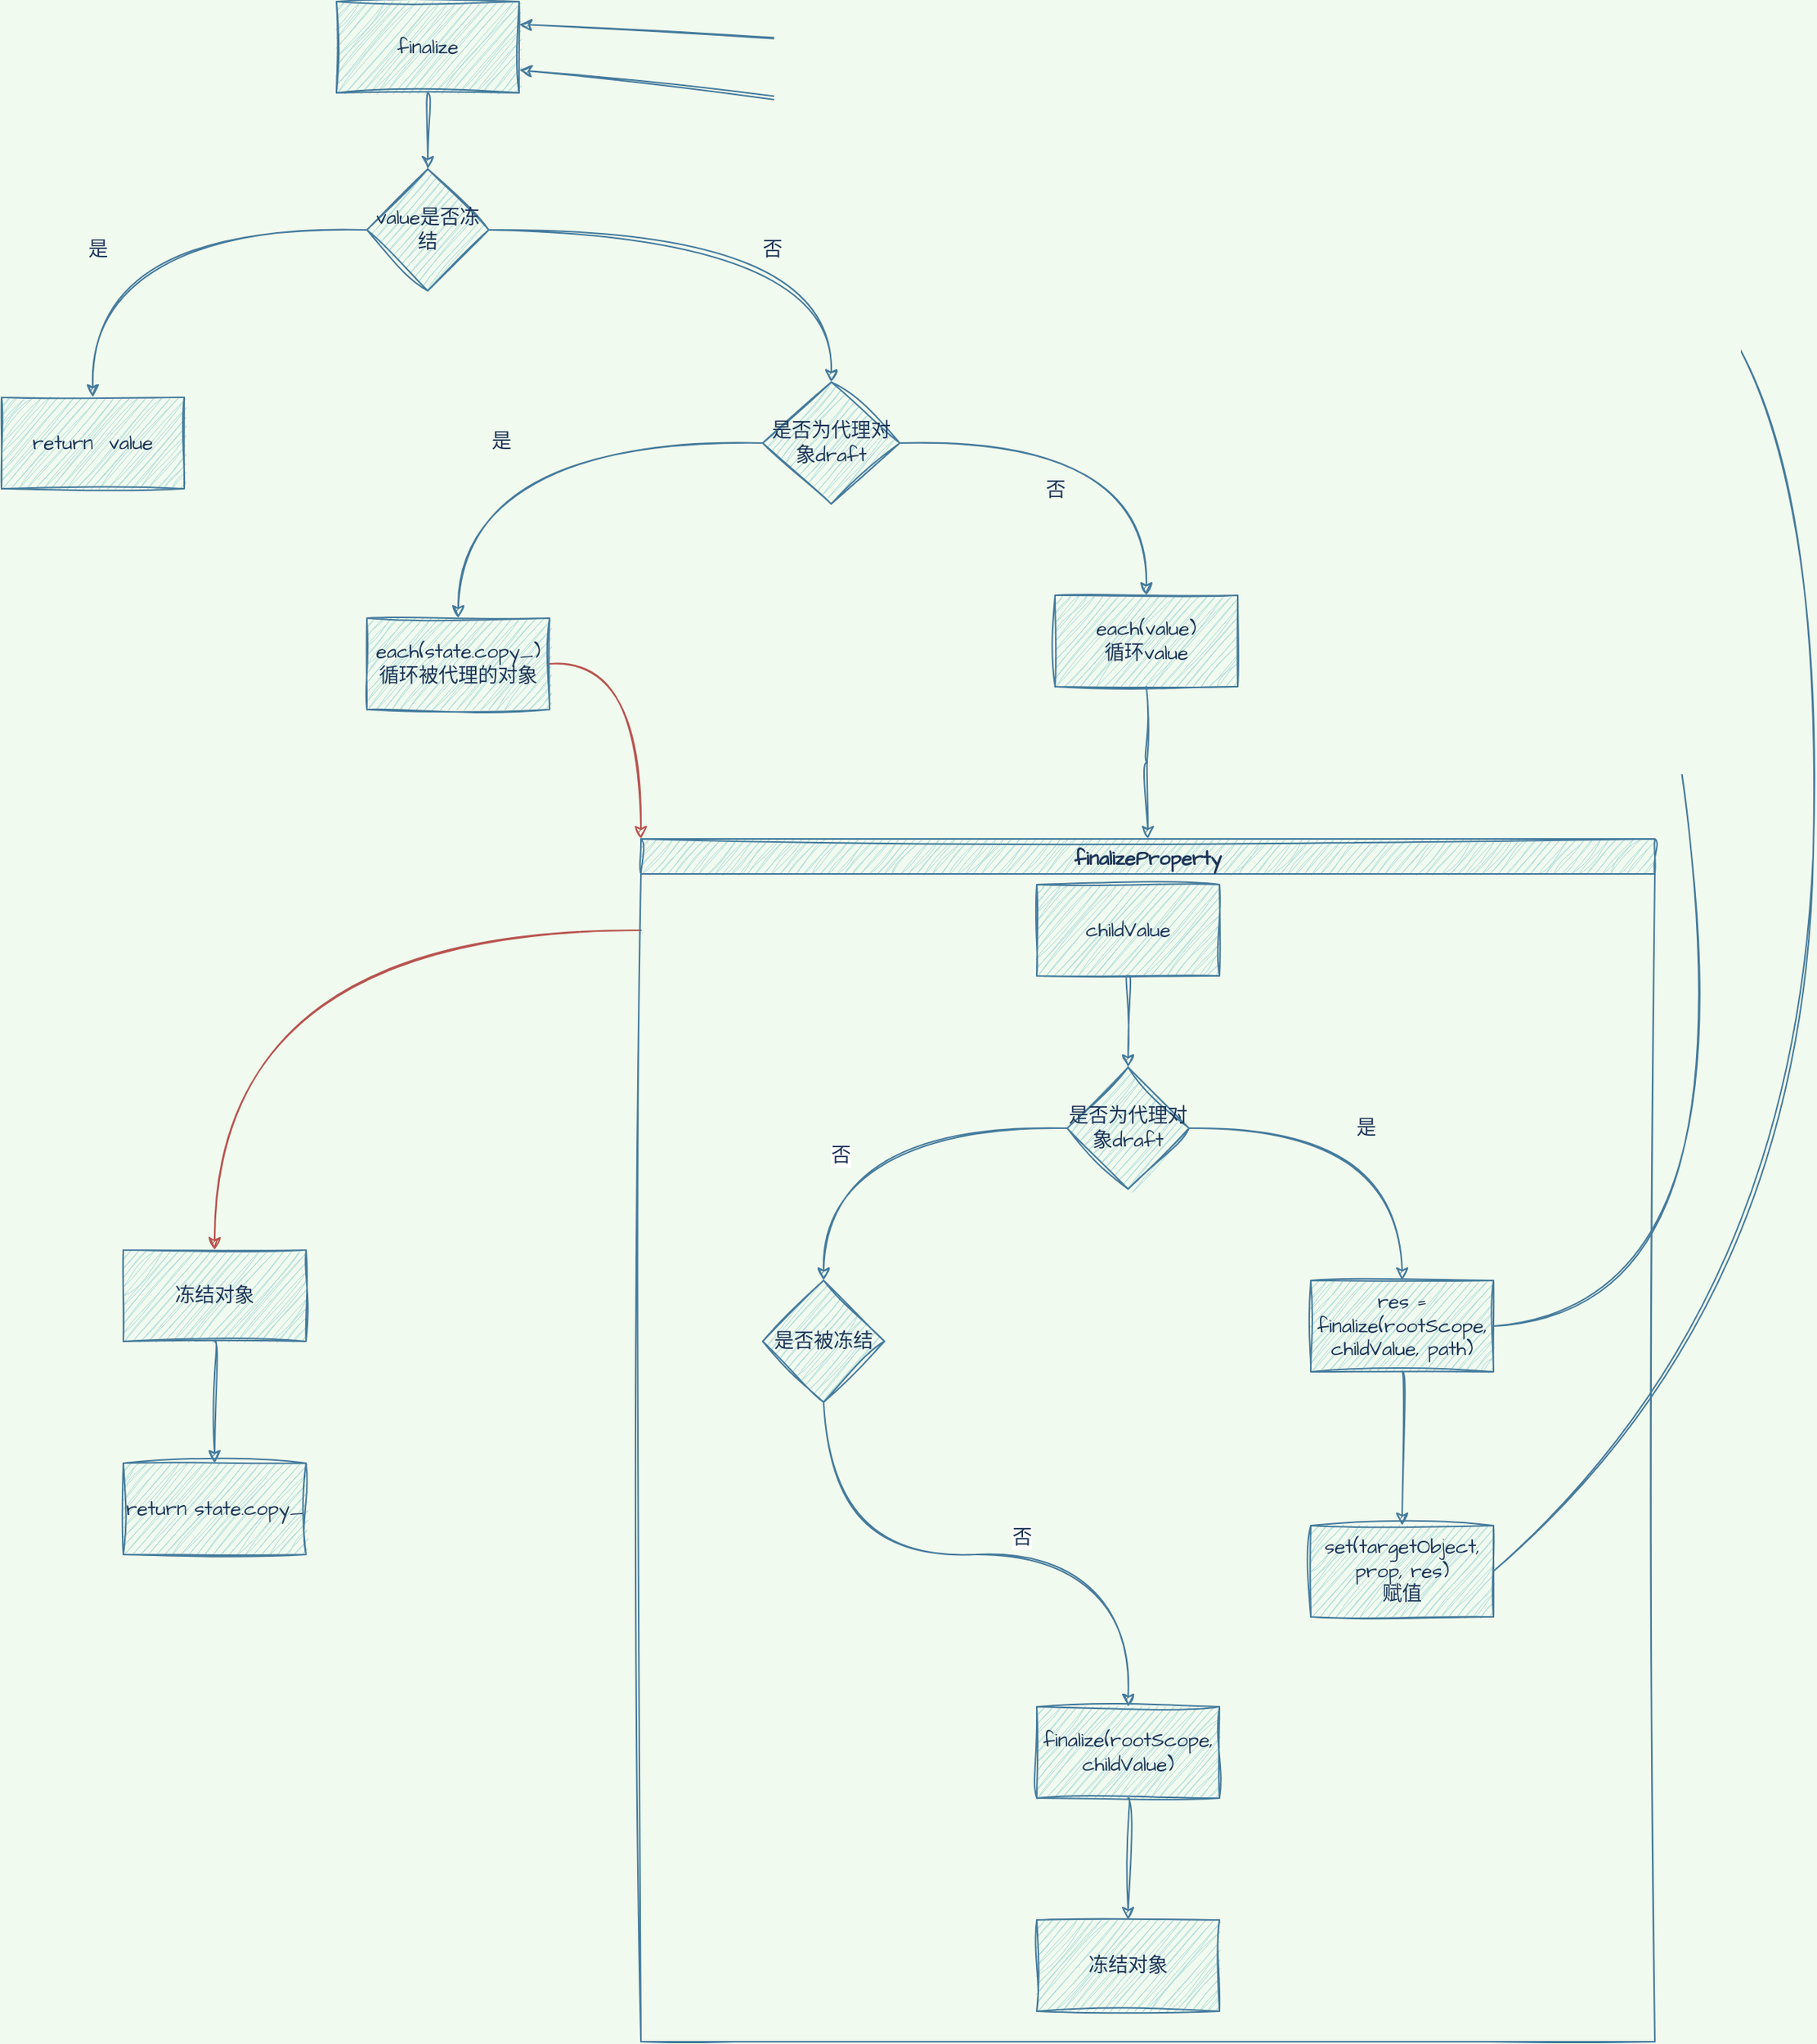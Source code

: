<mxfile version="20.5.1" type="github">
  <diagram id="tn5BtrbcUPYBZDwmzHtb" name="Page-1">
    <mxGraphModel dx="788" dy="512" grid="1" gridSize="10" guides="1" tooltips="1" connect="1" arrows="1" fold="1" page="1" pageScale="1" pageWidth="827" pageHeight="1169" background="#F1FAEE" math="0" shadow="0">
      <root>
        <mxCell id="0" />
        <mxCell id="1" parent="0" />
        <mxCell id="A6OqhsEnk8AN7s7ApDAd-72" style="edgeStyle=orthogonalEdgeStyle;curved=1;rounded=0;sketch=1;hachureGap=4;jiggle=2;orthogonalLoop=1;jettySize=auto;html=1;entryX=0.5;entryY=0;entryDx=0;entryDy=0;strokeColor=#457B9D;fontFamily=Architects Daughter;fontSource=https%3A%2F%2Ffonts.googleapis.com%2Fcss%3Ffamily%3DArchitects%2BDaughter;fontSize=13;fontColor=#1D3557;fillColor=#A8DADC;" edge="1" parent="1" source="fo0CFtsgjaufAC1H0Sp7-1" target="fo0CFtsgjaufAC1H0Sp7-3">
          <mxGeometry relative="1" as="geometry" />
        </mxCell>
        <mxCell id="fo0CFtsgjaufAC1H0Sp7-1" value="finalize" style="rounded=0;whiteSpace=wrap;html=1;hachureGap=4;jiggle=2;fontFamily=Architects Daughter;fontSource=https%3A%2F%2Ffonts.googleapis.com%2Fcss%3Ffamily%3DArchitects%2BDaughter;fontSize=13;sketch=1;fillColor=#A8DADC;strokeColor=#457B9D;fontColor=#1D3557;" parent="1" vertex="1">
          <mxGeometry x="320" y="120" width="120" height="60" as="geometry" />
        </mxCell>
        <mxCell id="fo0CFtsgjaufAC1H0Sp7-5" value="" style="edgeStyle=orthogonalEdgeStyle;rounded=0;hachureGap=4;jiggle=2;orthogonalLoop=1;jettySize=auto;html=1;strokeColor=#457B9D;fontFamily=Architects Daughter;fontSource=https%3A%2F%2Ffonts.googleapis.com%2Fcss%3Ffamily%3DArchitects%2BDaughter;fontSize=13;fontColor=#1D3557;fillColor=#A8DADC;sketch=1;labelBackgroundColor=#F1FAEE;entryX=0.5;entryY=0;entryDx=0;entryDy=0;curved=1;" parent="1" source="fo0CFtsgjaufAC1H0Sp7-3" target="fo0CFtsgjaufAC1H0Sp7-12" edge="1">
          <mxGeometry relative="1" as="geometry">
            <mxPoint x="490" y="360" as="targetPoint" />
          </mxGeometry>
        </mxCell>
        <mxCell id="fo0CFtsgjaufAC1H0Sp7-10" value="否" style="edgeLabel;html=1;align=center;verticalAlign=middle;resizable=0;points=[];fontSize=13;fontFamily=Architects Daughter;labelBackgroundColor=#F1FAEE;fontColor=#1D3557;sketch=1;" parent="fo0CFtsgjaufAC1H0Sp7-5" vertex="1" connectable="0">
          <mxGeometry x="0.143" y="-13" relative="1" as="geometry">
            <mxPoint as="offset" />
          </mxGeometry>
        </mxCell>
        <mxCell id="fo0CFtsgjaufAC1H0Sp7-7" value="" style="edgeStyle=orthogonalEdgeStyle;rounded=0;hachureGap=4;jiggle=2;orthogonalLoop=1;jettySize=auto;html=1;strokeColor=#457B9D;fontFamily=Architects Daughter;fontSource=https%3A%2F%2Ffonts.googleapis.com%2Fcss%3Ffamily%3DArchitects%2BDaughter;fontSize=13;fontColor=#1D3557;fillColor=#A8DADC;sketch=1;labelBackgroundColor=#F1FAEE;curved=1;" parent="1" source="fo0CFtsgjaufAC1H0Sp7-3" target="fo0CFtsgjaufAC1H0Sp7-6" edge="1">
          <mxGeometry relative="1" as="geometry" />
        </mxCell>
        <mxCell id="fo0CFtsgjaufAC1H0Sp7-8" value="是" style="edgeLabel;html=1;align=center;verticalAlign=middle;resizable=0;points=[];fontSize=13;fontFamily=Architects Daughter;labelBackgroundColor=#F1FAEE;fontColor=#1D3557;sketch=1;" parent="fo0CFtsgjaufAC1H0Sp7-7" vertex="1" connectable="0">
          <mxGeometry x="0.221" y="13" relative="1" as="geometry">
            <mxPoint as="offset" />
          </mxGeometry>
        </mxCell>
        <mxCell id="fo0CFtsgjaufAC1H0Sp7-3" value="value是否冻结" style="rhombus;whiteSpace=wrap;html=1;hachureGap=4;jiggle=2;strokeColor=#457B9D;fontFamily=Architects Daughter;fontSource=https%3A%2F%2Ffonts.googleapis.com%2Fcss%3Ffamily%3DArchitects%2BDaughter;fontSize=13;fontColor=#1D3557;fillColor=#A8DADC;rounded=0;sketch=1;" parent="1" vertex="1">
          <mxGeometry x="340" y="230" width="80" height="80" as="geometry" />
        </mxCell>
        <mxCell id="fo0CFtsgjaufAC1H0Sp7-6" value="return&amp;nbsp; value" style="whiteSpace=wrap;html=1;fontSize=13;fontFamily=Architects Daughter;fillColor=#A8DADC;strokeColor=#457B9D;fontColor=#1D3557;hachureGap=4;jiggle=2;fontSource=https%3A%2F%2Ffonts.googleapis.com%2Fcss%3Ffamily%3DArchitects%2BDaughter;rounded=0;sketch=1;" parent="1" vertex="1">
          <mxGeometry x="100" y="380" width="120" height="60" as="geometry" />
        </mxCell>
        <mxCell id="fo0CFtsgjaufAC1H0Sp7-15" value="" style="edgeStyle=orthogonalEdgeStyle;rounded=0;sketch=1;hachureGap=4;jiggle=2;orthogonalLoop=1;jettySize=auto;html=1;strokeColor=#457B9D;fontFamily=Architects Daughter;fontSource=https%3A%2F%2Ffonts.googleapis.com%2Fcss%3Ffamily%3DArchitects%2BDaughter;fontSize=13;fontColor=#1D3557;fillColor=#A8DADC;labelBackgroundColor=#F1FAEE;curved=1;" parent="1" source="fo0CFtsgjaufAC1H0Sp7-12" target="fo0CFtsgjaufAC1H0Sp7-14" edge="1">
          <mxGeometry relative="1" as="geometry" />
        </mxCell>
        <mxCell id="A6OqhsEnk8AN7s7ApDAd-1" value="否" style="edgeLabel;html=1;align=center;verticalAlign=middle;resizable=0;points=[];fontSize=13;labelBackgroundColor=#F1FAEE;fontColor=#1D3557;sketch=1;" vertex="1" connectable="0" parent="fo0CFtsgjaufAC1H0Sp7-15">
          <mxGeometry x="0.069" y="-1" relative="1" as="geometry">
            <mxPoint x="-38" y="29" as="offset" />
          </mxGeometry>
        </mxCell>
        <mxCell id="fo0CFtsgjaufAC1H0Sp7-17" value="" style="edgeStyle=orthogonalEdgeStyle;rounded=0;sketch=1;hachureGap=4;jiggle=2;orthogonalLoop=1;jettySize=auto;html=1;strokeColor=#457B9D;fontFamily=Architects Daughter;fontSource=https%3A%2F%2Ffonts.googleapis.com%2Fcss%3Ffamily%3DArchitects%2BDaughter;fontSize=13;fontColor=#1D3557;fillColor=#A8DADC;labelBackgroundColor=#F1FAEE;curved=1;" parent="1" source="fo0CFtsgjaufAC1H0Sp7-12" target="fo0CFtsgjaufAC1H0Sp7-16" edge="1">
          <mxGeometry relative="1" as="geometry" />
        </mxCell>
        <mxCell id="A6OqhsEnk8AN7s7ApDAd-2" value="是" style="edgeLabel;html=1;align=center;verticalAlign=middle;resizable=0;points=[];fontSize=13;labelBackgroundColor=#F1FAEE;fontColor=#1D3557;sketch=1;" vertex="1" connectable="0" parent="fo0CFtsgjaufAC1H0Sp7-17">
          <mxGeometry x="0.092" y="-2" relative="1" as="geometry">
            <mxPoint as="offset" />
          </mxGeometry>
        </mxCell>
        <mxCell id="fo0CFtsgjaufAC1H0Sp7-12" value="是否为代理对象draft" style="rhombus;whiteSpace=wrap;html=1;sketch=1;hachureGap=4;jiggle=2;fontFamily=Architects Daughter;fontSource=https%3A%2F%2Ffonts.googleapis.com%2Fcss%3Ffamily%3DArchitects%2BDaughter;fontSize=13;fillColor=#A8DADC;strokeColor=#457B9D;fontColor=#1D3557;" parent="1" vertex="1">
          <mxGeometry x="600" y="370" width="90" height="80" as="geometry" />
        </mxCell>
        <mxCell id="A6OqhsEnk8AN7s7ApDAd-64" style="edgeStyle=orthogonalEdgeStyle;curved=1;rounded=0;sketch=1;hachureGap=4;jiggle=2;orthogonalLoop=1;jettySize=auto;html=1;strokeColor=#457B9D;fontFamily=Architects Daughter;fontSource=https%3A%2F%2Ffonts.googleapis.com%2Fcss%3Ffamily%3DArchitects%2BDaughter;fontSize=13;fontColor=#1D3557;fillColor=#A8DADC;" edge="1" parent="1" source="fo0CFtsgjaufAC1H0Sp7-14" target="A6OqhsEnk8AN7s7ApDAd-45">
          <mxGeometry relative="1" as="geometry" />
        </mxCell>
        <mxCell id="fo0CFtsgjaufAC1H0Sp7-14" value="each(value)&lt;br style=&quot;font-size: 13px;&quot;&gt;循环value" style="whiteSpace=wrap;html=1;fontSize=13;fontFamily=Architects Daughter;fillColor=#A8DADC;strokeColor=#457B9D;fontColor=#1D3557;sketch=1;hachureGap=4;jiggle=2;fontSource=https%3A%2F%2Ffonts.googleapis.com%2Fcss%3Ffamily%3DArchitects%2BDaughter;" parent="1" vertex="1">
          <mxGeometry x="792" y="510" width="120" height="60" as="geometry" />
        </mxCell>
        <mxCell id="A6OqhsEnk8AN7s7ApDAd-31" style="edgeStyle=orthogonalEdgeStyle;curved=1;rounded=0;sketch=1;hachureGap=4;jiggle=2;orthogonalLoop=1;jettySize=auto;html=1;strokeColor=#b85450;fontFamily=Architects Daughter;fontSource=https%3A%2F%2Ffonts.googleapis.com%2Fcss%3Ffamily%3DArchitects%2BDaughter;fontSize=13;fontColor=#1D3557;fillColor=#f8cecc;entryX=0;entryY=0;entryDx=0;entryDy=0;" edge="1" parent="1" source="fo0CFtsgjaufAC1H0Sp7-16" target="A6OqhsEnk8AN7s7ApDAd-45">
          <mxGeometry relative="1" as="geometry" />
        </mxCell>
        <mxCell id="fo0CFtsgjaufAC1H0Sp7-16" value="each(state.copy_)&lt;br&gt;循环被代理的对象" style="whiteSpace=wrap;html=1;fontSize=13;fontFamily=Architects Daughter;fillColor=#A8DADC;strokeColor=#457B9D;fontColor=#1D3557;sketch=1;hachureGap=4;jiggle=2;fontSource=https%3A%2F%2Ffonts.googleapis.com%2Fcss%3Ffamily%3DArchitects%2BDaughter;" parent="1" vertex="1">
          <mxGeometry x="340" y="525" width="120" height="60" as="geometry" />
        </mxCell>
        <mxCell id="A6OqhsEnk8AN7s7ApDAd-36" style="edgeStyle=orthogonalEdgeStyle;curved=1;rounded=0;sketch=1;hachureGap=4;jiggle=2;orthogonalLoop=1;jettySize=auto;html=1;strokeColor=#b85450;fontFamily=Architects Daughter;fontSource=https%3A%2F%2Ffonts.googleapis.com%2Fcss%3Ffamily%3DArchitects%2BDaughter;fontSize=13;fontColor=#1D3557;fillColor=#f8cecc;" edge="1" parent="1" target="A6OqhsEnk8AN7s7ApDAd-35">
          <mxGeometry relative="1" as="geometry">
            <mxPoint x="520" y="730" as="sourcePoint" />
          </mxGeometry>
        </mxCell>
        <mxCell id="A6OqhsEnk8AN7s7ApDAd-38" value="" style="edgeStyle=orthogonalEdgeStyle;curved=1;rounded=0;sketch=1;hachureGap=4;jiggle=2;orthogonalLoop=1;jettySize=auto;html=1;strokeColor=#457B9D;fontFamily=Architects Daughter;fontSource=https%3A%2F%2Ffonts.googleapis.com%2Fcss%3Ffamily%3DArchitects%2BDaughter;fontSize=13;fontColor=#1D3557;fillColor=#A8DADC;" edge="1" parent="1" source="A6OqhsEnk8AN7s7ApDAd-35" target="A6OqhsEnk8AN7s7ApDAd-37">
          <mxGeometry relative="1" as="geometry" />
        </mxCell>
        <mxCell id="A6OqhsEnk8AN7s7ApDAd-35" value="冻结对象" style="whiteSpace=wrap;html=1;fontSize=13;fontFamily=Architects Daughter;fillColor=#A8DADC;strokeColor=#457B9D;fontColor=#1D3557;sketch=1;hachureGap=4;jiggle=2;fontSource=https%3A%2F%2Ffonts.googleapis.com%2Fcss%3Ffamily%3DArchitects%2BDaughter;" vertex="1" parent="1">
          <mxGeometry x="180" y="940" width="120" height="60" as="geometry" />
        </mxCell>
        <mxCell id="A6OqhsEnk8AN7s7ApDAd-37" value="return state.copy_" style="whiteSpace=wrap;html=1;fontSize=13;fontFamily=Architects Daughter;fillColor=#A8DADC;strokeColor=#457B9D;fontColor=#1D3557;sketch=1;hachureGap=4;jiggle=2;fontSource=https%3A%2F%2Ffonts.googleapis.com%2Fcss%3Ffamily%3DArchitects%2BDaughter;" vertex="1" parent="1">
          <mxGeometry x="180" y="1080" width="120" height="60" as="geometry" />
        </mxCell>
        <mxCell id="A6OqhsEnk8AN7s7ApDAd-45" value="finalizeProperty" style="swimlane;sketch=1;hachureGap=4;jiggle=2;strokeColor=#457B9D;fontFamily=Architects Daughter;fontSource=https%3A%2F%2Ffonts.googleapis.com%2Fcss%3Ffamily%3DArchitects%2BDaughter;fontSize=13;fontColor=#1D3557;fillColor=#A8DADC;" vertex="1" parent="1">
          <mxGeometry x="520" y="670" width="666" height="790" as="geometry" />
        </mxCell>
        <mxCell id="A6OqhsEnk8AN7s7ApDAd-50" value="&lt;span style=&quot;color: rgb(29, 53, 87); font-size: 13px;&quot;&gt;是否为代理对象draft&lt;/span&gt;" style="rhombus;whiteSpace=wrap;html=1;fontSize=13;fontFamily=Architects Daughter;sketch=1;hachureGap=4;jiggle=2;fontSource=https%3A%2F%2Ffonts.googleapis.com%2Fcss%3Ffamily%3DArchitects%2BDaughter;fillColor=#A8DADC;strokeColor=#457B9D;fontColor=#1D3557;" vertex="1" parent="A6OqhsEnk8AN7s7ApDAd-45">
          <mxGeometry x="280" y="150" width="80" height="80" as="geometry" />
        </mxCell>
        <mxCell id="A6OqhsEnk8AN7s7ApDAd-52" value="res = finalize(rootScope, childValue, path)" style="whiteSpace=wrap;html=1;fontFamily=Architects Daughter;fillColor=#A8DADC;strokeColor=#457B9D;fontColor=#1D3557;sketch=1;hachureGap=4;jiggle=2;fontSource=https%3A%2F%2Ffonts.googleapis.com%2Fcss%3Ffamily%3DArchitects%2BDaughter;fontSize=13;" vertex="1" parent="A6OqhsEnk8AN7s7ApDAd-45">
          <mxGeometry x="440" y="290" width="120" height="60" as="geometry" />
        </mxCell>
        <mxCell id="A6OqhsEnk8AN7s7ApDAd-46" value="" style="edgeStyle=orthogonalEdgeStyle;rounded=0;orthogonalLoop=1;jettySize=auto;html=1;strokeColor=#457B9D;fontColor=#1D3557;fillColor=#A8DADC;sketch=1;labelBackgroundColor=#F1FAEE;fontSize=13;curved=1;" edge="1" parent="A6OqhsEnk8AN7s7ApDAd-45" source="A6OqhsEnk8AN7s7ApDAd-50" target="A6OqhsEnk8AN7s7ApDAd-52">
          <mxGeometry relative="1" as="geometry" />
        </mxCell>
        <mxCell id="A6OqhsEnk8AN7s7ApDAd-47" value="是" style="edgeLabel;html=1;align=center;verticalAlign=middle;resizable=0;points=[];fontColor=#1D3557;sketch=1;labelBackgroundColor=#F1FAEE;fontSize=13;" vertex="1" connectable="0" parent="A6OqhsEnk8AN7s7ApDAd-46">
          <mxGeometry x="-0.033" y="1" relative="1" as="geometry">
            <mxPoint as="offset" />
          </mxGeometry>
        </mxCell>
        <mxCell id="A6OqhsEnk8AN7s7ApDAd-53" value="set(targetObject, prop, res)&lt;br&gt;赋值" style="whiteSpace=wrap;html=1;fontFamily=Architects Daughter;fillColor=#A8DADC;strokeColor=#457B9D;fontColor=#1D3557;sketch=1;hachureGap=4;jiggle=2;fontSource=https%3A%2F%2Ffonts.googleapis.com%2Fcss%3Ffamily%3DArchitects%2BDaughter;fontSize=13;" vertex="1" parent="A6OqhsEnk8AN7s7ApDAd-45">
          <mxGeometry x="440" y="451" width="120" height="60" as="geometry" />
        </mxCell>
        <mxCell id="A6OqhsEnk8AN7s7ApDAd-51" value="" style="edgeStyle=orthogonalEdgeStyle;rounded=0;sketch=1;hachureGap=4;jiggle=2;orthogonalLoop=1;jettySize=auto;html=1;fontFamily=Architects Daughter;fontSource=https%3A%2F%2Ffonts.googleapis.com%2Fcss%3Ffamily%3DArchitects%2BDaughter;fontSize=13;labelBackgroundColor=#F1FAEE;strokeColor=#457B9D;fontColor=#1D3557;curved=1;" edge="1" parent="A6OqhsEnk8AN7s7ApDAd-45" source="A6OqhsEnk8AN7s7ApDAd-52" target="A6OqhsEnk8AN7s7ApDAd-53">
          <mxGeometry relative="1" as="geometry" />
        </mxCell>
        <mxCell id="A6OqhsEnk8AN7s7ApDAd-56" value="是否被冻结" style="rhombus;whiteSpace=wrap;html=1;sketch=1;hachureGap=4;jiggle=2;strokeColor=#457B9D;fontFamily=Architects Daughter;fontSource=https%3A%2F%2Ffonts.googleapis.com%2Fcss%3Ffamily%3DArchitects%2BDaughter;fontSize=13;fontColor=#1D3557;fillColor=#A8DADC;" vertex="1" parent="A6OqhsEnk8AN7s7ApDAd-45">
          <mxGeometry x="80" y="290" width="80" height="80" as="geometry" />
        </mxCell>
        <mxCell id="A6OqhsEnk8AN7s7ApDAd-48" style="edgeStyle=orthogonalEdgeStyle;curved=1;rounded=0;sketch=1;hachureGap=4;jiggle=2;orthogonalLoop=1;jettySize=auto;html=1;entryX=0.5;entryY=0;entryDx=0;entryDy=0;strokeColor=#457B9D;fontFamily=Architects Daughter;fontSource=https%3A%2F%2Ffonts.googleapis.com%2Fcss%3Ffamily%3DArchitects%2BDaughter;fontSize=13;fontColor=#1D3557;fillColor=#A8DADC;" edge="1" parent="A6OqhsEnk8AN7s7ApDAd-45" source="A6OqhsEnk8AN7s7ApDAd-50" target="A6OqhsEnk8AN7s7ApDAd-56">
          <mxGeometry relative="1" as="geometry" />
        </mxCell>
        <mxCell id="A6OqhsEnk8AN7s7ApDAd-49" value="否" style="edgeLabel;html=1;align=center;verticalAlign=middle;resizable=0;points=[];fontSize=13;fontFamily=Architects Daughter;fontColor=#1D3557;" vertex="1" connectable="0" parent="A6OqhsEnk8AN7s7ApDAd-48">
          <mxGeometry x="0.149" y="19" relative="1" as="geometry">
            <mxPoint y="-1" as="offset" />
          </mxGeometry>
        </mxCell>
        <mxCell id="A6OqhsEnk8AN7s7ApDAd-57" value="冻结对象" style="whiteSpace=wrap;html=1;fontSize=13;fontFamily=Architects Daughter;fillColor=#A8DADC;strokeColor=#457B9D;fontColor=#1D3557;sketch=1;hachureGap=4;jiggle=2;fontSource=https%3A%2F%2Ffonts.googleapis.com%2Fcss%3Ffamily%3DArchitects%2BDaughter;" vertex="1" parent="A6OqhsEnk8AN7s7ApDAd-45">
          <mxGeometry x="260" y="710" width="120" height="60" as="geometry" />
        </mxCell>
        <mxCell id="A6OqhsEnk8AN7s7ApDAd-58" style="edgeStyle=orthogonalEdgeStyle;curved=1;rounded=0;sketch=1;hachureGap=4;jiggle=2;orthogonalLoop=1;jettySize=auto;html=1;entryX=0.5;entryY=0;entryDx=0;entryDy=0;strokeColor=#457B9D;fontFamily=Architects Daughter;fontSource=https%3A%2F%2Ffonts.googleapis.com%2Fcss%3Ffamily%3DArchitects%2BDaughter;fontSize=13;fontColor=#1D3557;fillColor=#A8DADC;" edge="1" parent="A6OqhsEnk8AN7s7ApDAd-45" source="A6OqhsEnk8AN7s7ApDAd-59" target="A6OqhsEnk8AN7s7ApDAd-57">
          <mxGeometry relative="1" as="geometry" />
        </mxCell>
        <mxCell id="A6OqhsEnk8AN7s7ApDAd-59" value="finalize(rootScope, childValue)" style="whiteSpace=wrap;html=1;fontSize=13;fontFamily=Architects Daughter;fillColor=#A8DADC;strokeColor=#457B9D;fontColor=#1D3557;sketch=1;hachureGap=4;jiggle=2;fontSource=https%3A%2F%2Ffonts.googleapis.com%2Fcss%3Ffamily%3DArchitects%2BDaughter;" vertex="1" parent="A6OqhsEnk8AN7s7ApDAd-45">
          <mxGeometry x="260" y="570" width="120" height="60" as="geometry" />
        </mxCell>
        <mxCell id="A6OqhsEnk8AN7s7ApDAd-54" value="" style="edgeStyle=orthogonalEdgeStyle;curved=1;rounded=0;sketch=1;hachureGap=4;jiggle=2;orthogonalLoop=1;jettySize=auto;html=1;strokeColor=#457B9D;fontFamily=Architects Daughter;fontSource=https%3A%2F%2Ffonts.googleapis.com%2Fcss%3Ffamily%3DArchitects%2BDaughter;fontSize=13;fontColor=#1D3557;fillColor=#A8DADC;exitX=0.5;exitY=1;exitDx=0;exitDy=0;" edge="1" parent="A6OqhsEnk8AN7s7ApDAd-45" source="A6OqhsEnk8AN7s7ApDAd-56" target="A6OqhsEnk8AN7s7ApDAd-59">
          <mxGeometry relative="1" as="geometry" />
        </mxCell>
        <mxCell id="A6OqhsEnk8AN7s7ApDAd-55" value="否" style="edgeLabel;html=1;align=center;verticalAlign=middle;resizable=0;points=[];fontSize=13;fontFamily=Architects Daughter;fontColor=#1D3557;" vertex="1" connectable="0" parent="A6OqhsEnk8AN7s7ApDAd-54">
          <mxGeometry x="0.149" y="10" relative="1" as="geometry">
            <mxPoint y="-1" as="offset" />
          </mxGeometry>
        </mxCell>
        <mxCell id="A6OqhsEnk8AN7s7ApDAd-63" style="edgeStyle=orthogonalEdgeStyle;curved=1;rounded=0;sketch=1;hachureGap=4;jiggle=2;orthogonalLoop=1;jettySize=auto;html=1;strokeColor=#457B9D;fontFamily=Architects Daughter;fontSource=https%3A%2F%2Ffonts.googleapis.com%2Fcss%3Ffamily%3DArchitects%2BDaughter;fontSize=13;fontColor=#1D3557;fillColor=#A8DADC;" edge="1" parent="A6OqhsEnk8AN7s7ApDAd-45" source="A6OqhsEnk8AN7s7ApDAd-61" target="A6OqhsEnk8AN7s7ApDAd-50">
          <mxGeometry relative="1" as="geometry" />
        </mxCell>
        <mxCell id="A6OqhsEnk8AN7s7ApDAd-61" value="childValue" style="whiteSpace=wrap;html=1;fontSize=13;fontFamily=Architects Daughter;fillColor=#A8DADC;strokeColor=#457B9D;fontColor=#1D3557;sketch=1;hachureGap=4;jiggle=2;fontSource=https%3A%2F%2Ffonts.googleapis.com%2Fcss%3Ffamily%3DArchitects%2BDaughter;" vertex="1" parent="A6OqhsEnk8AN7s7ApDAd-45">
          <mxGeometry x="260" y="30" width="120" height="60" as="geometry" />
        </mxCell>
        <mxCell id="A6OqhsEnk8AN7s7ApDAd-60" value="&lt;div style=&quot;background-color: rgb(30, 30, 30); line-height: 18px; font-size: 12px; font-family: Menlo, Monaco, &amp;quot;Courier New&amp;quot;, monospace; color: rgb(212, 212, 212);&quot;&gt;&lt;br&gt;&lt;/div&gt;" style="text;html=1;align=center;verticalAlign=middle;resizable=0;points=[];autosize=1;strokeColor=none;fillColor=none;fontSize=13;fontFamily=Architects Daughter;fontColor=#1D3557;sketch=1;hachureGap=4;jiggle=2;fontSource=https%3A%2F%2Ffonts.googleapis.com%2Fcss%3Ffamily%3DArchitects%2BDaughter;" vertex="1" parent="1">
          <mxGeometry x="310" y="1215" width="20" height="30" as="geometry" />
        </mxCell>
        <mxCell id="A6OqhsEnk8AN7s7ApDAd-68" value="" style="endArrow=classic;html=1;rounded=0;sketch=1;hachureGap=4;jiggle=2;strokeColor=#457B9D;fontFamily=Architects Daughter;fontSource=https%3A%2F%2Ffonts.googleapis.com%2Fcss%3Ffamily%3DArchitects%2BDaughter;fontSize=13;fontColor=#1D3557;fillColor=#A8DADC;curved=1;entryX=1;entryY=0.75;entryDx=0;entryDy=0;exitX=1;exitY=0.5;exitDx=0;exitDy=0;" edge="1" parent="1" source="A6OqhsEnk8AN7s7ApDAd-52" target="fo0CFtsgjaufAC1H0Sp7-1">
          <mxGeometry width="50" height="50" relative="1" as="geometry">
            <mxPoint x="830" y="360" as="sourcePoint" />
            <mxPoint x="530" y="190" as="targetPoint" />
            <Array as="points">
              <mxPoint x="1240" y="980" />
              <mxPoint x="1180" y="380" />
              <mxPoint x="820" y="200" />
            </Array>
          </mxGeometry>
        </mxCell>
        <mxCell id="A6OqhsEnk8AN7s7ApDAd-70" value="" style="endArrow=classic;html=1;rounded=0;sketch=1;hachureGap=4;jiggle=2;strokeColor=#457B9D;fontFamily=Architects Daughter;fontSource=https%3A%2F%2Ffonts.googleapis.com%2Fcss%3Ffamily%3DArchitects%2BDaughter;fontSize=13;fontColor=#1D3557;fillColor=#A8DADC;curved=1;entryX=1;entryY=0.25;entryDx=0;entryDy=0;exitX=1;exitY=0.5;exitDx=0;exitDy=0;" edge="1" parent="1" source="A6OqhsEnk8AN7s7ApDAd-53" target="fo0CFtsgjaufAC1H0Sp7-1">
          <mxGeometry width="50" height="50" relative="1" as="geometry">
            <mxPoint x="1280" y="470" as="sourcePoint" />
            <mxPoint x="1330" y="420" as="targetPoint" />
            <Array as="points">
              <mxPoint x="1280" y="970" />
              <mxPoint x="1300" y="390" />
              <mxPoint x="1120" y="220" />
              <mxPoint x="770" y="150" />
            </Array>
          </mxGeometry>
        </mxCell>
      </root>
    </mxGraphModel>
  </diagram>
</mxfile>
